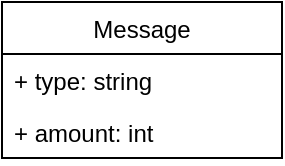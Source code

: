 <mxfile version="12.5.4" type="device"><diagram id="C5RBs43oDa-KdzZeNtuy" name="Page-1"><mxGraphModel dx="1340" dy="795" grid="1" gridSize="10" guides="1" tooltips="1" connect="1" arrows="1" fold="1" page="1" pageScale="1" pageWidth="827" pageHeight="1169" math="0" shadow="0"><root><mxCell id="WIyWlLk6GJQsqaUBKTNV-0"/><mxCell id="WIyWlLk6GJQsqaUBKTNV-1" parent="WIyWlLk6GJQsqaUBKTNV-0"/><mxCell id="w5ojXcWam6l_boJwk8Fh-0" value="Message" style="swimlane;fontStyle=0;childLayout=stackLayout;horizontal=1;startSize=26;fillColor=none;horizontalStack=0;resizeParent=1;resizeParentMax=0;resizeLast=0;collapsible=1;marginBottom=0;" vertex="1" parent="WIyWlLk6GJQsqaUBKTNV-1"><mxGeometry x="240" y="130" width="140" height="78" as="geometry"/></mxCell><mxCell id="w5ojXcWam6l_boJwk8Fh-1" value="+ type: string" style="text;strokeColor=none;fillColor=none;align=left;verticalAlign=top;spacingLeft=4;spacingRight=4;overflow=hidden;rotatable=0;points=[[0,0.5],[1,0.5]];portConstraint=eastwest;" vertex="1" parent="w5ojXcWam6l_boJwk8Fh-0"><mxGeometry y="26" width="140" height="26" as="geometry"/></mxCell><mxCell id="w5ojXcWam6l_boJwk8Fh-2" value="+ amount: int" style="text;strokeColor=none;fillColor=none;align=left;verticalAlign=top;spacingLeft=4;spacingRight=4;overflow=hidden;rotatable=0;points=[[0,0.5],[1,0.5]];portConstraint=eastwest;" vertex="1" parent="w5ojXcWam6l_boJwk8Fh-0"><mxGeometry y="52" width="140" height="26" as="geometry"/></mxCell></root></mxGraphModel></diagram></mxfile>